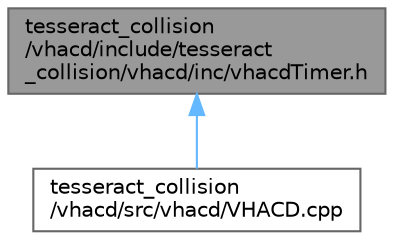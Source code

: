 digraph "tesseract_collision/vhacd/include/tesseract_collision/vhacd/inc/vhacdTimer.h"
{
 // LATEX_PDF_SIZE
  bgcolor="transparent";
  edge [fontname=Helvetica,fontsize=10,labelfontname=Helvetica,labelfontsize=10];
  node [fontname=Helvetica,fontsize=10,shape=box,height=0.2,width=0.4];
  Node1 [label="tesseract_collision\l/vhacd/include/tesseract\l_collision/vhacd/inc/vhacdTimer.h",height=0.2,width=0.4,color="gray40", fillcolor="grey60", style="filled", fontcolor="black",tooltip=" "];
  Node1 -> Node2 [dir="back",color="steelblue1",style="solid"];
  Node2 [label="tesseract_collision\l/vhacd/src/vhacd/VHACD.cpp",height=0.2,width=0.4,color="grey40", fillcolor="white", style="filled",URL="$d7/d02/VHACD_8cpp.html",tooltip=" "];
}
